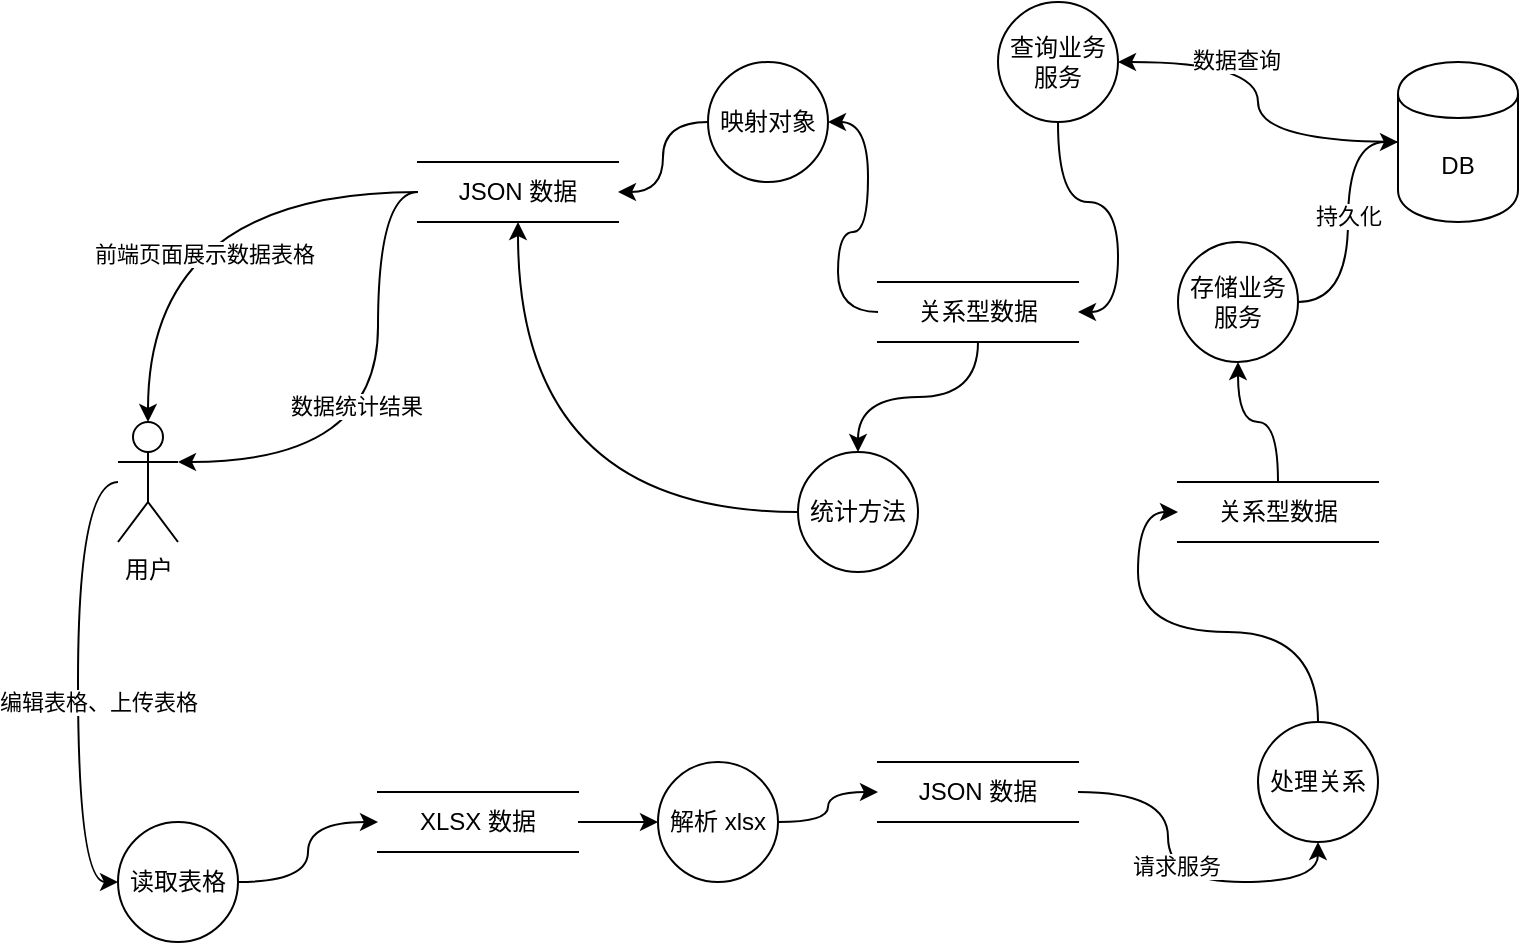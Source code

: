 <mxfile version="24.5.2" type="github">
  <diagram name="Page-1" id="EUbfwgt0WfNZQSSa56V4">
    <mxGraphModel dx="1391" dy="805" grid="1" gridSize="10" guides="1" tooltips="1" connect="1" arrows="1" fold="1" page="1" pageScale="1" pageWidth="850" pageHeight="1100" math="0" shadow="0">
      <root>
        <mxCell id="0" />
        <mxCell id="1" parent="0" />
        <mxCell id="ejLEyTY-VwB0Lg7HUNk5-4" style="edgeStyle=orthogonalEdgeStyle;rounded=0;orthogonalLoop=1;jettySize=auto;html=1;entryX=0;entryY=0.5;entryDx=0;entryDy=0;curved=1;" edge="1" parent="1" source="ejLEyTY-VwB0Lg7HUNk5-1" target="ejLEyTY-VwB0Lg7HUNk5-3">
          <mxGeometry relative="1" as="geometry">
            <Array as="points">
              <mxPoint x="50" y="250" />
              <mxPoint x="50" y="450" />
            </Array>
          </mxGeometry>
        </mxCell>
        <mxCell id="ejLEyTY-VwB0Lg7HUNk5-6" value="编辑表格、上传表格" style="edgeLabel;html=1;align=center;verticalAlign=middle;resizable=0;points=[];" vertex="1" connectable="0" parent="ejLEyTY-VwB0Lg7HUNk5-4">
          <mxGeometry x="0.05" y="4" relative="1" as="geometry">
            <mxPoint x="6" y="4" as="offset" />
          </mxGeometry>
        </mxCell>
        <mxCell id="ejLEyTY-VwB0Lg7HUNk5-1" value="用户" style="shape=umlActor;verticalLabelPosition=bottom;verticalAlign=top;html=1;outlineConnect=0;" vertex="1" parent="1">
          <mxGeometry x="70" y="220" width="30" height="60" as="geometry" />
        </mxCell>
        <mxCell id="ejLEyTY-VwB0Lg7HUNk5-11" style="edgeStyle=orthogonalEdgeStyle;rounded=0;orthogonalLoop=1;jettySize=auto;html=1;entryX=0;entryY=0.5;entryDx=0;entryDy=0;curved=1;" edge="1" parent="1" source="ejLEyTY-VwB0Lg7HUNk5-3" target="ejLEyTY-VwB0Lg7HUNk5-10">
          <mxGeometry relative="1" as="geometry" />
        </mxCell>
        <mxCell id="ejLEyTY-VwB0Lg7HUNk5-3" value="读取表格" style="shape=ellipse;html=1;dashed=0;whiteSpace=wrap;aspect=fixed;perimeter=ellipsePerimeter;" vertex="1" parent="1">
          <mxGeometry x="70" y="420" width="60" height="60" as="geometry" />
        </mxCell>
        <mxCell id="ejLEyTY-VwB0Lg7HUNk5-14" style="edgeStyle=orthogonalEdgeStyle;rounded=0;orthogonalLoop=1;jettySize=auto;html=1;entryX=0;entryY=0.5;entryDx=0;entryDy=0;curved=1;" edge="1" parent="1" source="ejLEyTY-VwB0Lg7HUNk5-8" target="ejLEyTY-VwB0Lg7HUNk5-13">
          <mxGeometry relative="1" as="geometry" />
        </mxCell>
        <mxCell id="ejLEyTY-VwB0Lg7HUNk5-8" value="解析 xlsx" style="shape=ellipse;html=1;dashed=0;whiteSpace=wrap;aspect=fixed;perimeter=ellipsePerimeter;" vertex="1" parent="1">
          <mxGeometry x="340" y="390" width="60" height="60" as="geometry" />
        </mxCell>
        <mxCell id="ejLEyTY-VwB0Lg7HUNk5-12" style="edgeStyle=orthogonalEdgeStyle;rounded=0;orthogonalLoop=1;jettySize=auto;html=1;entryX=0;entryY=0.5;entryDx=0;entryDy=0;curved=1;" edge="1" parent="1" source="ejLEyTY-VwB0Lg7HUNk5-10" target="ejLEyTY-VwB0Lg7HUNk5-8">
          <mxGeometry relative="1" as="geometry" />
        </mxCell>
        <mxCell id="ejLEyTY-VwB0Lg7HUNk5-10" value="XLSX 数据" style="html=1;dashed=0;whiteSpace=wrap;shape=partialRectangle;right=0;left=0;" vertex="1" parent="1">
          <mxGeometry x="200" y="405" width="100" height="30" as="geometry" />
        </mxCell>
        <mxCell id="ejLEyTY-VwB0Lg7HUNk5-27" style="edgeStyle=orthogonalEdgeStyle;rounded=0;orthogonalLoop=1;jettySize=auto;html=1;entryX=0.5;entryY=1;entryDx=0;entryDy=0;curved=1;" edge="1" parent="1" source="ejLEyTY-VwB0Lg7HUNk5-13" target="ejLEyTY-VwB0Lg7HUNk5-26">
          <mxGeometry relative="1" as="geometry" />
        </mxCell>
        <mxCell id="ejLEyTY-VwB0Lg7HUNk5-28" value="请求服务" style="edgeLabel;html=1;align=center;verticalAlign=middle;resizable=0;points=[];" vertex="1" connectable="0" parent="ejLEyTY-VwB0Lg7HUNk5-27">
          <mxGeometry x="-0.117" y="4" relative="1" as="geometry">
            <mxPoint as="offset" />
          </mxGeometry>
        </mxCell>
        <mxCell id="ejLEyTY-VwB0Lg7HUNk5-13" value="JSON 数据" style="html=1;dashed=0;whiteSpace=wrap;shape=partialRectangle;right=0;left=0;" vertex="1" parent="1">
          <mxGeometry x="450" y="390" width="100" height="30" as="geometry" />
        </mxCell>
        <mxCell id="ejLEyTY-VwB0Lg7HUNk5-22" style="edgeStyle=orthogonalEdgeStyle;rounded=0;orthogonalLoop=1;jettySize=auto;html=1;entryX=0;entryY=0.5;entryDx=0;entryDy=0;curved=1;" edge="1" parent="1" source="ejLEyTY-VwB0Lg7HUNk5-17" target="ejLEyTY-VwB0Lg7HUNk5-21">
          <mxGeometry relative="1" as="geometry" />
        </mxCell>
        <mxCell id="ejLEyTY-VwB0Lg7HUNk5-23" value="持久化" style="edgeLabel;html=1;align=center;verticalAlign=middle;resizable=0;points=[];" vertex="1" connectable="0" parent="ejLEyTY-VwB0Lg7HUNk5-22">
          <mxGeometry x="0.057" relative="1" as="geometry">
            <mxPoint as="offset" />
          </mxGeometry>
        </mxCell>
        <mxCell id="ejLEyTY-VwB0Lg7HUNk5-17" value="存储业务服务" style="shape=ellipse;html=1;dashed=0;whiteSpace=wrap;aspect=fixed;perimeter=ellipsePerimeter;" vertex="1" parent="1">
          <mxGeometry x="600" y="130" width="60" height="60" as="geometry" />
        </mxCell>
        <mxCell id="ejLEyTY-VwB0Lg7HUNk5-32" style="edgeStyle=orthogonalEdgeStyle;rounded=0;orthogonalLoop=1;jettySize=auto;html=1;entryX=1;entryY=0.5;entryDx=0;entryDy=0;curved=1;" edge="1" parent="1" source="ejLEyTY-VwB0Lg7HUNk5-21" target="ejLEyTY-VwB0Lg7HUNk5-25">
          <mxGeometry relative="1" as="geometry" />
        </mxCell>
        <mxCell id="ejLEyTY-VwB0Lg7HUNk5-33" value="数据查询" style="edgeLabel;html=1;align=center;verticalAlign=middle;resizable=0;points=[];" vertex="1" connectable="0" parent="ejLEyTY-VwB0Lg7HUNk5-32">
          <mxGeometry x="0.351" y="-1" relative="1" as="geometry">
            <mxPoint as="offset" />
          </mxGeometry>
        </mxCell>
        <mxCell id="ejLEyTY-VwB0Lg7HUNk5-21" value="DB" style="shape=cylinder;whiteSpace=wrap;html=1;boundedLbl=1;backgroundOutline=1;" vertex="1" parent="1">
          <mxGeometry x="710" y="40" width="60" height="80" as="geometry" />
        </mxCell>
        <mxCell id="ejLEyTY-VwB0Lg7HUNk5-35" style="edgeStyle=orthogonalEdgeStyle;rounded=0;orthogonalLoop=1;jettySize=auto;html=1;entryX=1;entryY=0.5;entryDx=0;entryDy=0;curved=1;" edge="1" parent="1" source="ejLEyTY-VwB0Lg7HUNk5-25" target="ejLEyTY-VwB0Lg7HUNk5-34">
          <mxGeometry relative="1" as="geometry" />
        </mxCell>
        <mxCell id="ejLEyTY-VwB0Lg7HUNk5-25" value="查询业务服务" style="shape=ellipse;html=1;dashed=0;whiteSpace=wrap;aspect=fixed;perimeter=ellipsePerimeter;" vertex="1" parent="1">
          <mxGeometry x="510" y="10" width="60" height="60" as="geometry" />
        </mxCell>
        <mxCell id="ejLEyTY-VwB0Lg7HUNk5-29" style="edgeStyle=orthogonalEdgeStyle;rounded=0;orthogonalLoop=1;jettySize=auto;html=1;entryX=0;entryY=0.5;entryDx=0;entryDy=0;curved=1;" edge="1" parent="1" source="ejLEyTY-VwB0Lg7HUNk5-26" target="ejLEyTY-VwB0Lg7HUNk5-30">
          <mxGeometry relative="1" as="geometry">
            <mxPoint x="570" y="260" as="targetPoint" />
          </mxGeometry>
        </mxCell>
        <mxCell id="ejLEyTY-VwB0Lg7HUNk5-26" value="处理关系" style="shape=ellipse;html=1;dashed=0;whiteSpace=wrap;aspect=fixed;perimeter=ellipsePerimeter;" vertex="1" parent="1">
          <mxGeometry x="640" y="370" width="60" height="60" as="geometry" />
        </mxCell>
        <mxCell id="ejLEyTY-VwB0Lg7HUNk5-31" style="edgeStyle=orthogonalEdgeStyle;rounded=0;orthogonalLoop=1;jettySize=auto;html=1;entryX=0.5;entryY=1;entryDx=0;entryDy=0;curved=1;" edge="1" parent="1" source="ejLEyTY-VwB0Lg7HUNk5-30" target="ejLEyTY-VwB0Lg7HUNk5-17">
          <mxGeometry relative="1" as="geometry" />
        </mxCell>
        <mxCell id="ejLEyTY-VwB0Lg7HUNk5-30" value="关系型数据" style="html=1;dashed=0;whiteSpace=wrap;shape=partialRectangle;right=0;left=0;" vertex="1" parent="1">
          <mxGeometry x="600" y="250" width="100" height="30" as="geometry" />
        </mxCell>
        <mxCell id="ejLEyTY-VwB0Lg7HUNk5-37" style="edgeStyle=orthogonalEdgeStyle;rounded=0;orthogonalLoop=1;jettySize=auto;html=1;entryX=1;entryY=0.5;entryDx=0;entryDy=0;curved=1;" edge="1" parent="1" source="ejLEyTY-VwB0Lg7HUNk5-34" target="ejLEyTY-VwB0Lg7HUNk5-36">
          <mxGeometry relative="1" as="geometry" />
        </mxCell>
        <mxCell id="ejLEyTY-VwB0Lg7HUNk5-47" style="edgeStyle=orthogonalEdgeStyle;rounded=0;orthogonalLoop=1;jettySize=auto;html=1;entryX=0.5;entryY=0;entryDx=0;entryDy=0;curved=1;" edge="1" parent="1" source="ejLEyTY-VwB0Lg7HUNk5-34" target="ejLEyTY-VwB0Lg7HUNk5-46">
          <mxGeometry relative="1" as="geometry" />
        </mxCell>
        <mxCell id="ejLEyTY-VwB0Lg7HUNk5-34" value="关系型数据" style="html=1;dashed=0;whiteSpace=wrap;shape=partialRectangle;right=0;left=0;" vertex="1" parent="1">
          <mxGeometry x="450" y="150" width="100" height="30" as="geometry" />
        </mxCell>
        <mxCell id="ejLEyTY-VwB0Lg7HUNk5-39" value="" style="edgeStyle=orthogonalEdgeStyle;rounded=0;orthogonalLoop=1;jettySize=auto;html=1;curved=1;entryX=1;entryY=0.5;entryDx=0;entryDy=0;" edge="1" parent="1" source="ejLEyTY-VwB0Lg7HUNk5-36" target="ejLEyTY-VwB0Lg7HUNk5-41">
          <mxGeometry relative="1" as="geometry">
            <mxPoint x="340.0" y="90.034" as="targetPoint" />
          </mxGeometry>
        </mxCell>
        <mxCell id="ejLEyTY-VwB0Lg7HUNk5-36" value="映射对象" style="shape=ellipse;html=1;dashed=0;whiteSpace=wrap;aspect=fixed;perimeter=ellipsePerimeter;" vertex="1" parent="1">
          <mxGeometry x="365" y="40" width="60" height="60" as="geometry" />
        </mxCell>
        <mxCell id="ejLEyTY-VwB0Lg7HUNk5-41" value="JSON 数据" style="html=1;dashed=0;whiteSpace=wrap;shape=partialRectangle;right=0;left=0;" vertex="1" parent="1">
          <mxGeometry x="220" y="90" width="100" height="30" as="geometry" />
        </mxCell>
        <mxCell id="ejLEyTY-VwB0Lg7HUNk5-42" style="edgeStyle=orthogonalEdgeStyle;rounded=0;orthogonalLoop=1;jettySize=auto;html=1;entryX=0.5;entryY=0;entryDx=0;entryDy=0;entryPerimeter=0;curved=1;" edge="1" parent="1" source="ejLEyTY-VwB0Lg7HUNk5-41" target="ejLEyTY-VwB0Lg7HUNk5-1">
          <mxGeometry relative="1" as="geometry" />
        </mxCell>
        <mxCell id="ejLEyTY-VwB0Lg7HUNk5-43" value="前端页面展示数据表格" style="edgeLabel;html=1;align=center;verticalAlign=middle;resizable=0;points=[];" vertex="1" connectable="0" parent="ejLEyTY-VwB0Lg7HUNk5-42">
          <mxGeometry x="0.323" y="28" relative="1" as="geometry">
            <mxPoint as="offset" />
          </mxGeometry>
        </mxCell>
        <mxCell id="ejLEyTY-VwB0Lg7HUNk5-48" style="edgeStyle=orthogonalEdgeStyle;rounded=0;orthogonalLoop=1;jettySize=auto;html=1;entryX=0.5;entryY=1;entryDx=0;entryDy=0;curved=1;" edge="1" parent="1" source="ejLEyTY-VwB0Lg7HUNk5-46" target="ejLEyTY-VwB0Lg7HUNk5-41">
          <mxGeometry relative="1" as="geometry" />
        </mxCell>
        <mxCell id="ejLEyTY-VwB0Lg7HUNk5-46" value="统计方法" style="shape=ellipse;html=1;dashed=0;whiteSpace=wrap;aspect=fixed;perimeter=ellipsePerimeter;" vertex="1" parent="1">
          <mxGeometry x="410" y="235" width="60" height="60" as="geometry" />
        </mxCell>
        <mxCell id="ejLEyTY-VwB0Lg7HUNk5-49" style="edgeStyle=orthogonalEdgeStyle;rounded=0;orthogonalLoop=1;jettySize=auto;html=1;entryX=1;entryY=0.333;entryDx=0;entryDy=0;entryPerimeter=0;curved=1;" edge="1" parent="1" source="ejLEyTY-VwB0Lg7HUNk5-41" target="ejLEyTY-VwB0Lg7HUNk5-1">
          <mxGeometry relative="1" as="geometry">
            <Array as="points">
              <mxPoint x="200" y="105" />
              <mxPoint x="200" y="240" />
            </Array>
          </mxGeometry>
        </mxCell>
        <mxCell id="ejLEyTY-VwB0Lg7HUNk5-50" value="数据统计结果" style="edgeLabel;html=1;align=center;verticalAlign=middle;resizable=0;points=[];" vertex="1" connectable="0" parent="ejLEyTY-VwB0Lg7HUNk5-49">
          <mxGeometry x="-0.004" y="-11" relative="1" as="geometry">
            <mxPoint as="offset" />
          </mxGeometry>
        </mxCell>
      </root>
    </mxGraphModel>
  </diagram>
</mxfile>
